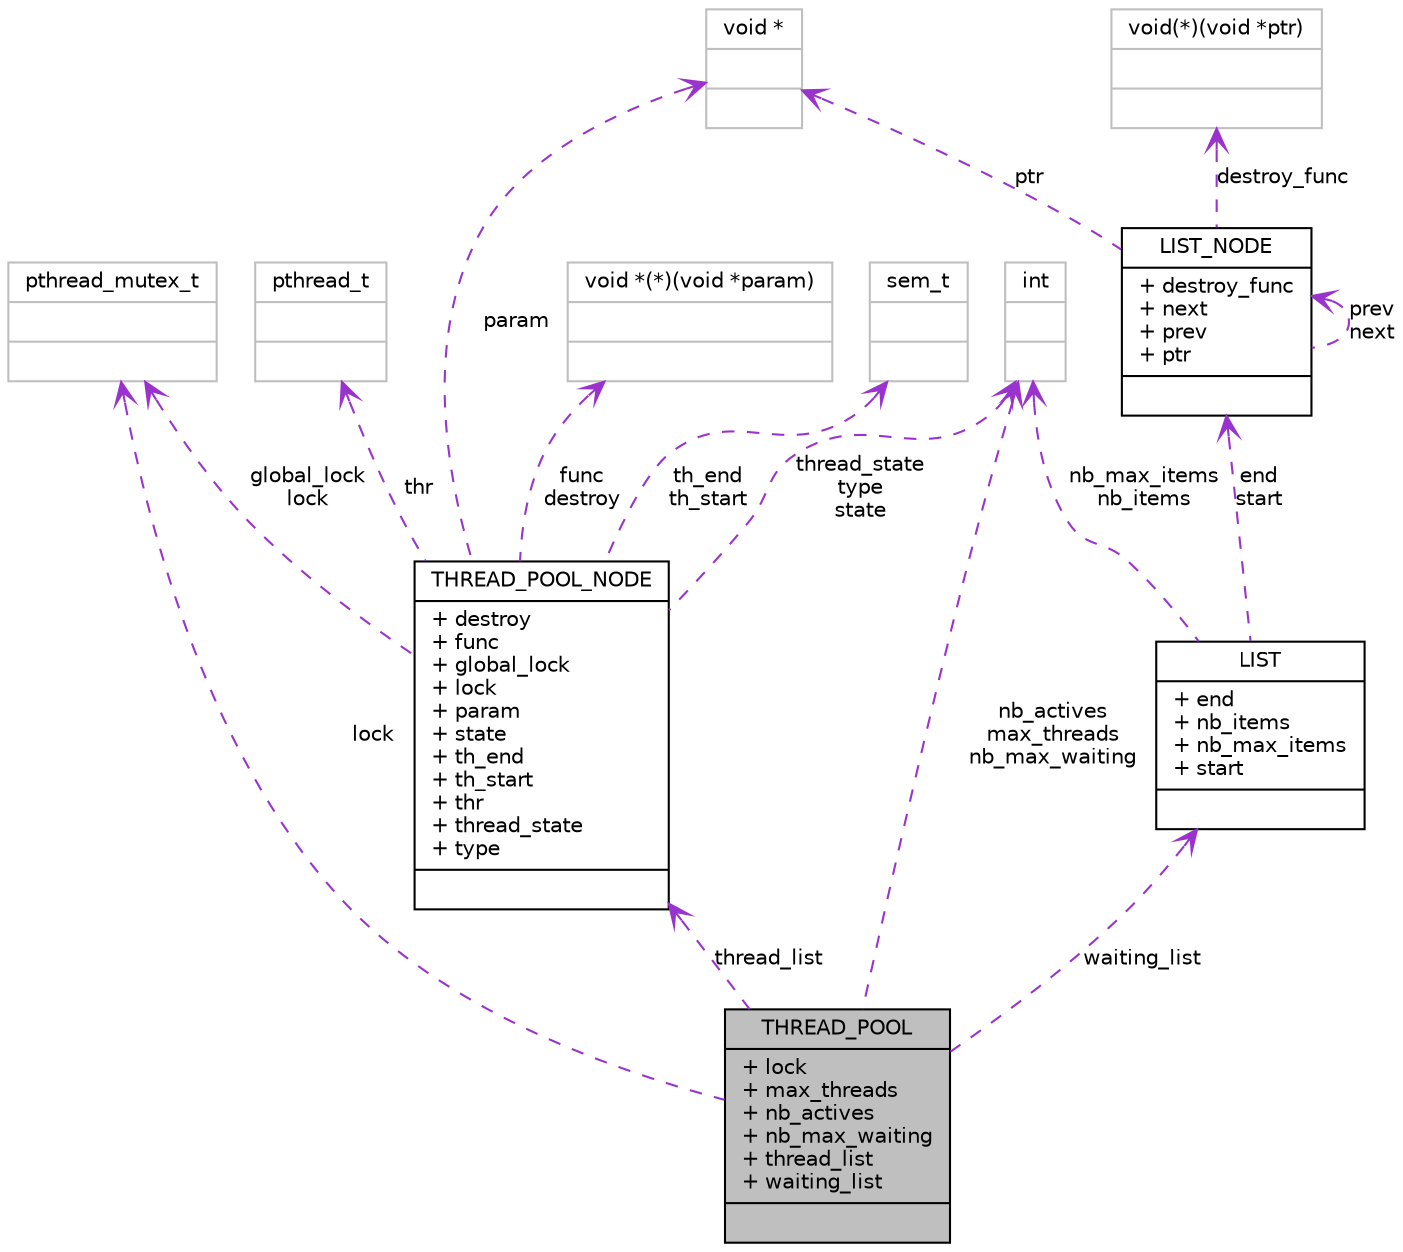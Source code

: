 digraph G
{
  edge [fontname="Helvetica",fontsize="10",labelfontname="Helvetica",labelfontsize="10"];
  node [fontname="Helvetica",fontsize="10",shape=record];
  Node1 [label="{THREAD_POOL\n|+ lock\l+ max_threads\l+ nb_actives\l+ nb_max_waiting\l+ thread_list\l+ waiting_list\l|}",height=0.2,width=0.4,color="black", fillcolor="grey75", style="filled" fontcolor="black"];
  Node2 -> Node1 [dir=back,color="darkorchid3",fontsize="10",style="dashed",label="thread_list",arrowtail="open",fontname="Helvetica"];
  Node2 [label="{THREAD_POOL_NODE\n|+ destroy\l+ func\l+ global_lock\l+ lock\l+ param\l+ state\l+ th_end\l+ th_start\l+ thr\l+ thread_state\l+ type\l|}",height=0.2,width=0.4,color="black", fillcolor="white", style="filled",URL="$struct_t_h_r_e_a_d___p_o_o_l___n_o_d_e.html"];
  Node3 -> Node2 [dir=back,color="darkorchid3",fontsize="10",style="dashed",label="global_lock\nlock",arrowtail="open",fontname="Helvetica"];
  Node3 [label="{pthread_mutex_t\n||}",height=0.2,width=0.4,color="grey75", fillcolor="white", style="filled"];
  Node4 -> Node2 [dir=back,color="darkorchid3",fontsize="10",style="dashed",label="thr",arrowtail="open",fontname="Helvetica"];
  Node4 [label="{pthread_t\n||}",height=0.2,width=0.4,color="grey75", fillcolor="white", style="filled"];
  Node5 -> Node2 [dir=back,color="darkorchid3",fontsize="10",style="dashed",label="th_end\nth_start",arrowtail="open",fontname="Helvetica"];
  Node5 [label="{sem_t\n||}",height=0.2,width=0.4,color="grey75", fillcolor="white", style="filled"];
  Node6 -> Node2 [dir=back,color="darkorchid3",fontsize="10",style="dashed",label="thread_state\ntype\nstate",arrowtail="open",fontname="Helvetica"];
  Node6 [label="{int\n||}",height=0.2,width=0.4,color="grey75", fillcolor="white", style="filled"];
  Node7 -> Node2 [dir=back,color="darkorchid3",fontsize="10",style="dashed",label="func\ndestroy",arrowtail="open",fontname="Helvetica"];
  Node7 [label="{void *(*)(void *param)\n||}",height=0.2,width=0.4,color="grey75", fillcolor="white", style="filled"];
  Node8 -> Node2 [dir=back,color="darkorchid3",fontsize="10",style="dashed",label="param",arrowtail="open",fontname="Helvetica"];
  Node8 [label="{void *\n||}",height=0.2,width=0.4,color="grey75", fillcolor="white", style="filled"];
  Node3 -> Node1 [dir=back,color="darkorchid3",fontsize="10",style="dashed",label="lock",arrowtail="open",fontname="Helvetica"];
  Node6 -> Node1 [dir=back,color="darkorchid3",fontsize="10",style="dashed",label="nb_actives\nmax_threads\nnb_max_waiting",arrowtail="open",fontname="Helvetica"];
  Node9 -> Node1 [dir=back,color="darkorchid3",fontsize="10",style="dashed",label="waiting_list",arrowtail="open",fontname="Helvetica"];
  Node9 [label="{LIST\n|+ end\l+ nb_items\l+ nb_max_items\l+ start\l|}",height=0.2,width=0.4,color="black", fillcolor="white", style="filled",URL="$struct_l_i_s_t.html"];
  Node6 -> Node9 [dir=back,color="darkorchid3",fontsize="10",style="dashed",label="nb_max_items\nnb_items",arrowtail="open",fontname="Helvetica"];
  Node10 -> Node9 [dir=back,color="darkorchid3",fontsize="10",style="dashed",label="end\nstart",arrowtail="open",fontname="Helvetica"];
  Node10 [label="{LIST_NODE\n|+ destroy_func\l+ next\l+ prev\l+ ptr\l|}",height=0.2,width=0.4,color="black", fillcolor="white", style="filled",URL="$struct_l_i_s_t___n_o_d_e.html"];
  Node10 -> Node10 [dir=back,color="darkorchid3",fontsize="10",style="dashed",label="prev\nnext",arrowtail="open",fontname="Helvetica"];
  Node11 -> Node10 [dir=back,color="darkorchid3",fontsize="10",style="dashed",label="destroy_func",arrowtail="open",fontname="Helvetica"];
  Node11 [label="{void(*)(void *ptr)\n||}",height=0.2,width=0.4,color="grey75", fillcolor="white", style="filled"];
  Node8 -> Node10 [dir=back,color="darkorchid3",fontsize="10",style="dashed",label="ptr",arrowtail="open",fontname="Helvetica"];
}
